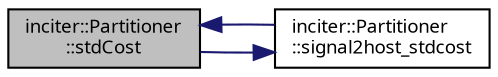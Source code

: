 digraph "inciter::Partitioner::stdCost"
{
 // INTERACTIVE_SVG=YES
  bgcolor="transparent";
  edge [fontname="sans-serif",fontsize="9",labelfontname="sans-serif",labelfontsize="9"];
  node [fontname="sans-serif",fontsize="9",shape=record];
  rankdir="LR";
  Node1 [label="inciter::Partitioner\l::stdCost",height=0.2,width=0.4,color="black", fillcolor="grey75", style="filled", fontcolor="black"];
  Node1 -> Node2 [color="midnightblue",fontsize="9",style="solid",fontname="sans-serif"];
  Node2 [label="inciter::Partitioner\l::signal2host_stdcost",height=0.2,width=0.4,color="black",URL="$classinciter_1_1_partitioner.html#aa750f84166a26d87faa86ab1e96711b8",tooltip="Compute standard deviation of the communication cost of merging the linear system. "];
  Node2 -> Node1 [color="midnightblue",fontsize="9",style="solid",fontname="sans-serif"];
}
